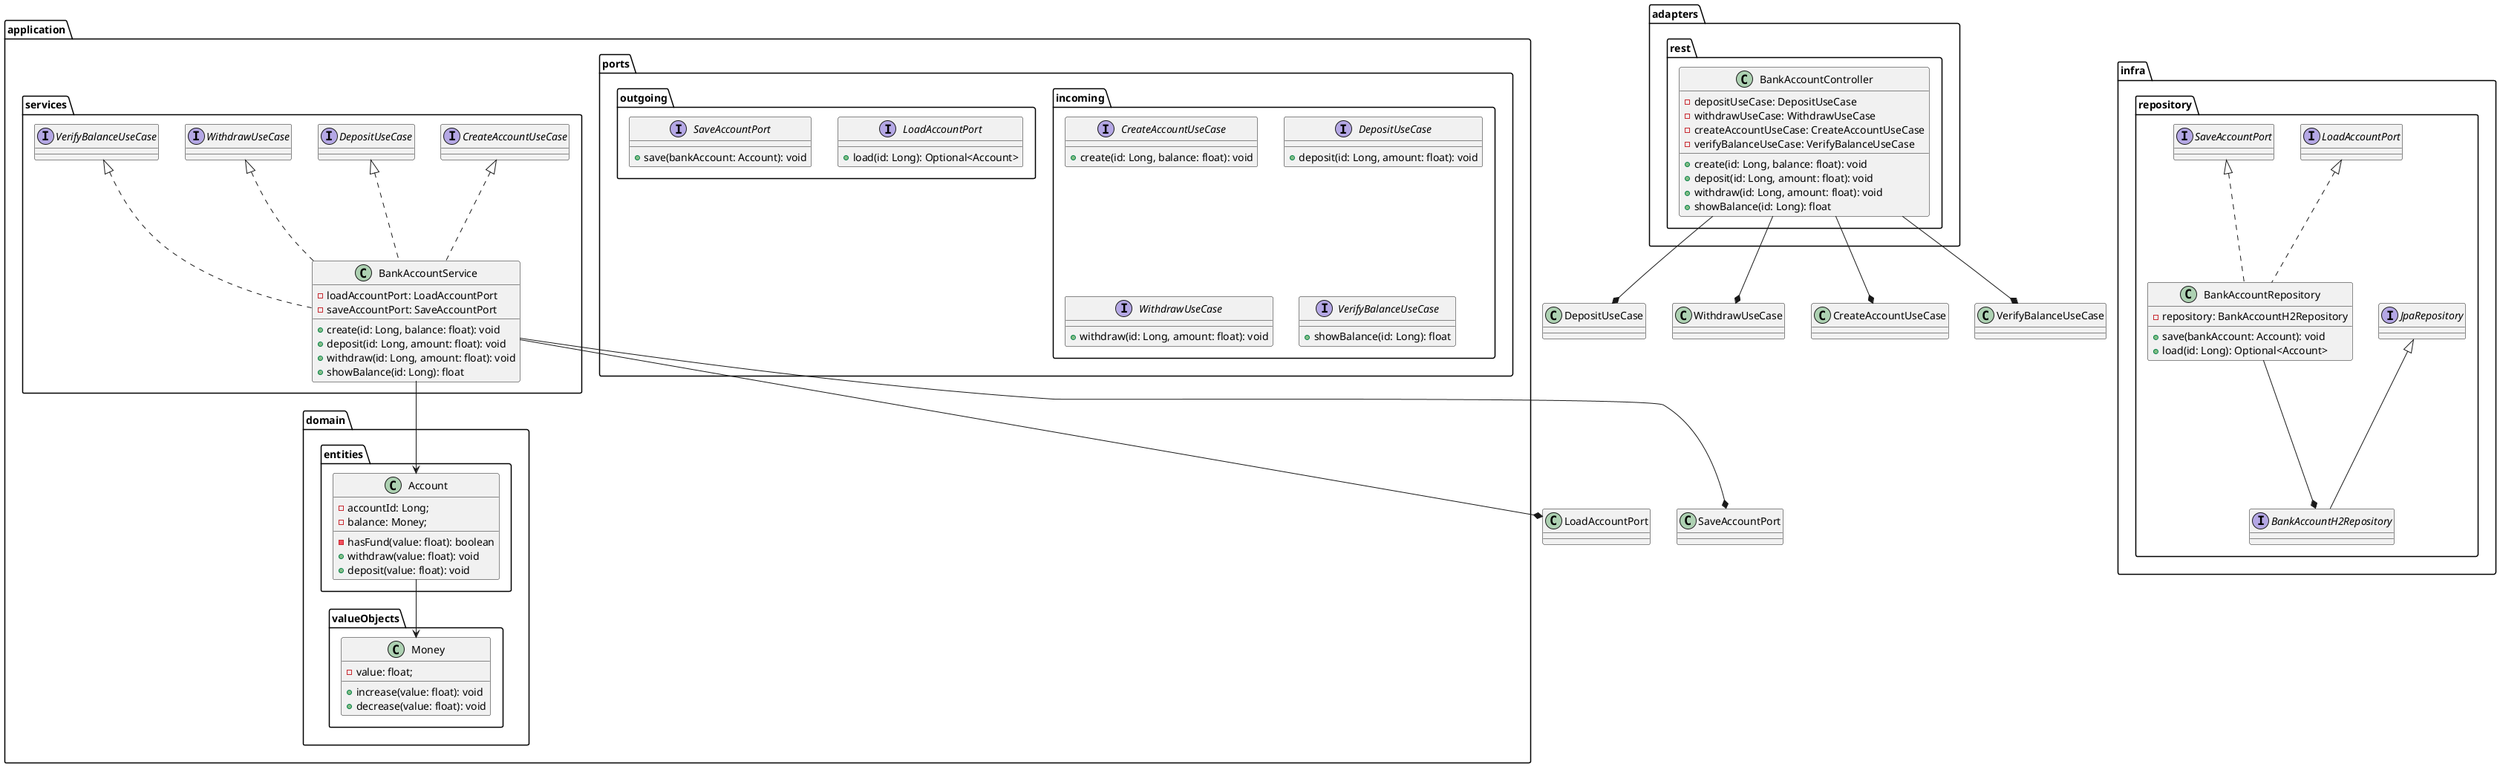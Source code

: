 @startuml ClassDiagram
package "application.ports.incoming" {
    interface CreateAccountUseCase {
        +create(id: Long, balance: float): void
    }
    interface DepositUseCase {
        +deposit(id: Long, amount: float): void
    }
    interface WithdrawUseCase {
        +withdraw(id: Long, amount: float): void
    }
    interface VerifyBalanceUseCase {
        +showBalance(id: Long): float
    }
}
package "application.ports.outgoing" {
    interface LoadAccountPort{
        +load(id: Long): Optional<Account>
    }
    interface SaveAccountPort {
        +save(bankAccount: Account): void
    }
}
package "application.domain.entities" {
    class Account {
        -{field} accountId: Long;
        -{field} balance: Money;
        -hasFund(value: float): boolean
        +withdraw(value: float): void
        +deposit(value: float): void
    }
}
package "application.domain.valueObjects" {
    class Money {
        -{field} value: float;
        +increase(value: float): void
        +decrease(value: float): void
    }
}
package "application.services" {
    class BankAccountService implements CreateAccountUseCase, DepositUseCase, WithdrawUseCase, VerifyBalanceUseCase {
        -{field} loadAccountPort: LoadAccountPort
        -{field} saveAccountPort: SaveAccountPort
        +create(id: Long, balance: float): void
        +deposit(id: Long, amount: float): void
        +withdraw(id: Long, amount: float): void
        +showBalance(id: Long): float
    }
}
package "infra.repository" {
    interface BankAccountH2Repository extends JpaRepository {}
    
    class BankAccountRepository implements LoadAccountPort, SaveAccountPort {
        -{field} repository: BankAccountH2Repository
        +save(bankAccount: Account): void
        +load(id: Long): Optional<Account>
    }
}
package "adapters.rest" {
    class BankAccountController {
        -{field} depositUseCase: DepositUseCase
        -{field} withdrawUseCase: WithdrawUseCase
        -{field} createAccountUseCase: CreateAccountUseCase
        -{field} verifyBalanceUseCase: VerifyBalanceUseCase
        +create(id: Long, balance: float): void
        +deposit(id: Long, amount: float): void
        +withdraw(id: Long, amount: float): void
        +showBalance(id: Long): float
    }
}
Account --> Money
BankAccountController --* DepositUseCase
BankAccountController --* WithdrawUseCase
BankAccountController --* CreateAccountUseCase
BankAccountController --* VerifyBalanceUseCase

BankAccountService --* LoadAccountPort
BankAccountService --* SaveAccountPort
BankAccountService --> Account
BankAccountRepository --* BankAccountH2Repository 
@enduml